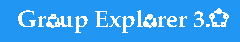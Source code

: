 
usepackage( "mathpazo" );
real sc = 15;
pen myblue = rgb( 33/255, 150/255, 243/255 );
label( "\bf Gr\phantom{o}up Expl\phantom{o}rer 3.\phantom{0}", white );
fill( scale( sc ) *  box( (-4,-0.7), (4,0.7) ), myblue );

picture little_cd ( pair center, real radius, int order ) {
    picture result = new picture;
    real theta ( int i ) { return 90 - i * 360 / order; }
    real mar = 20;
    for ( int i = 0 ; i < order ; ++i ) {
        pair point = center + radius * dir( theta( i ) );
        draw( result, scale( sc ) * ( circle( point, 0.06 ) ), white + linewidth(0.5) );
        draw( result, scale( sc ) * (
            arc( center, radius, theta( i ) - mar, theta( i + 1 ) + mar )
        ), white + linewidth(0.35), Arrow );
    }
    return result;
}

add( little_cd( (-2.22,-0.02), 0.17, 3 ) );
add( little_cd( (1,-0.02), 0.16, 3 ) );
add( little_cd( (3.3,0.08), 0.25, 5 ) );
